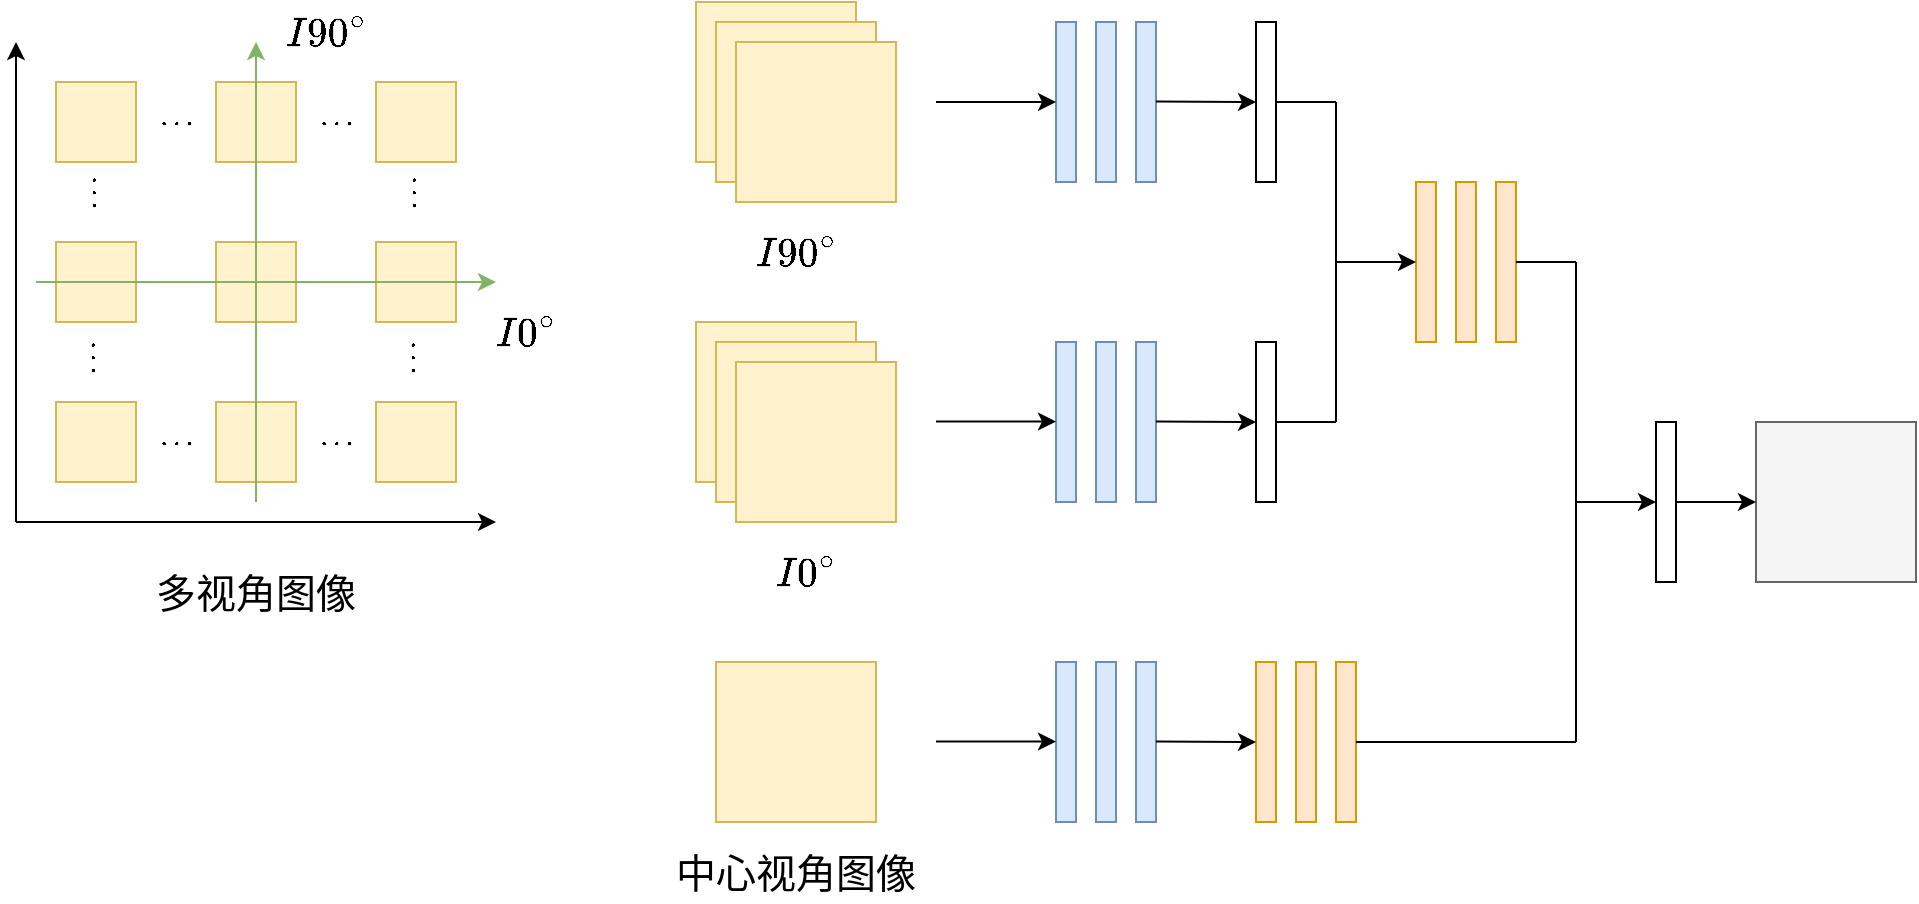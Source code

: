 <mxfile version="24.0.4" type="device">
  <diagram name="第 1 页" id="1V8jbKTIW-Sti8URjKSL">
    <mxGraphModel dx="1509" dy="955" grid="1" gridSize="10" guides="1" tooltips="1" connect="1" arrows="1" fold="1" page="1" pageScale="1" pageWidth="827" pageHeight="1169" math="1" shadow="0">
      <root>
        <mxCell id="0" />
        <mxCell id="1" parent="0" />
        <mxCell id="AGo7iytO6QtDiJ8JNtk2-1" value="" style="whiteSpace=wrap;html=1;aspect=fixed;fillColor=#fff2cc;strokeColor=#d6b656;" vertex="1" parent="1">
          <mxGeometry x="160" y="70" width="40" height="40" as="geometry" />
        </mxCell>
        <mxCell id="AGo7iytO6QtDiJ8JNtk2-2" value="" style="whiteSpace=wrap;html=1;aspect=fixed;fillColor=#fff2cc;strokeColor=#d6b656;" vertex="1" parent="1">
          <mxGeometry x="240" y="70" width="40" height="40" as="geometry" />
        </mxCell>
        <mxCell id="AGo7iytO6QtDiJ8JNtk2-3" value="" style="whiteSpace=wrap;html=1;aspect=fixed;fillColor=#fff2cc;strokeColor=#d6b656;" vertex="1" parent="1">
          <mxGeometry x="320" y="70" width="40" height="40" as="geometry" />
        </mxCell>
        <mxCell id="AGo7iytO6QtDiJ8JNtk2-4" value="" style="whiteSpace=wrap;html=1;aspect=fixed;fillColor=#fff2cc;strokeColor=#d6b656;" vertex="1" parent="1">
          <mxGeometry x="160" y="150" width="40" height="40" as="geometry" />
        </mxCell>
        <mxCell id="AGo7iytO6QtDiJ8JNtk2-5" value="" style="whiteSpace=wrap;html=1;aspect=fixed;fillColor=#fff2cc;strokeColor=#d6b656;" vertex="1" parent="1">
          <mxGeometry x="240" y="150" width="40" height="40" as="geometry" />
        </mxCell>
        <mxCell id="AGo7iytO6QtDiJ8JNtk2-6" value="" style="whiteSpace=wrap;html=1;aspect=fixed;fillColor=#fff2cc;strokeColor=#d6b656;" vertex="1" parent="1">
          <mxGeometry x="320" y="150" width="40" height="40" as="geometry" />
        </mxCell>
        <mxCell id="AGo7iytO6QtDiJ8JNtk2-7" value="" style="whiteSpace=wrap;html=1;aspect=fixed;fillColor=#fff2cc;strokeColor=#d6b656;" vertex="1" parent="1">
          <mxGeometry x="160" y="230" width="40" height="40" as="geometry" />
        </mxCell>
        <mxCell id="AGo7iytO6QtDiJ8JNtk2-8" value="" style="whiteSpace=wrap;html=1;aspect=fixed;fillColor=#fff2cc;strokeColor=#d6b656;" vertex="1" parent="1">
          <mxGeometry x="240" y="230" width="40" height="40" as="geometry" />
        </mxCell>
        <mxCell id="AGo7iytO6QtDiJ8JNtk2-9" value="" style="whiteSpace=wrap;html=1;aspect=fixed;fillColor=#fff2cc;strokeColor=#d6b656;" vertex="1" parent="1">
          <mxGeometry x="320" y="230" width="40" height="40" as="geometry" />
        </mxCell>
        <mxCell id="AGo7iytO6QtDiJ8JNtk2-10" value="" style="endArrow=classic;html=1;rounded=0;" edge="1" parent="1">
          <mxGeometry width="50" height="50" relative="1" as="geometry">
            <mxPoint x="140" y="290" as="sourcePoint" />
            <mxPoint x="140" y="50" as="targetPoint" />
          </mxGeometry>
        </mxCell>
        <mxCell id="AGo7iytO6QtDiJ8JNtk2-11" value="" style="endArrow=classic;html=1;rounded=0;" edge="1" parent="1">
          <mxGeometry width="50" height="50" relative="1" as="geometry">
            <mxPoint x="140" y="290" as="sourcePoint" />
            <mxPoint x="380" y="290" as="targetPoint" />
          </mxGeometry>
        </mxCell>
        <mxCell id="AGo7iytO6QtDiJ8JNtk2-12" value="" style="endArrow=classic;html=1;rounded=0;fillColor=#d5e8d4;strokeColor=#82b366;" edge="1" parent="1">
          <mxGeometry width="50" height="50" relative="1" as="geometry">
            <mxPoint x="150" y="170" as="sourcePoint" />
            <mxPoint x="380" y="170" as="targetPoint" />
          </mxGeometry>
        </mxCell>
        <mxCell id="AGo7iytO6QtDiJ8JNtk2-13" value="" style="endArrow=classic;html=1;rounded=0;fillColor=#d5e8d4;strokeColor=#82b366;" edge="1" parent="1">
          <mxGeometry width="50" height="50" relative="1" as="geometry">
            <mxPoint x="260" y="280" as="sourcePoint" />
            <mxPoint x="260" y="50" as="targetPoint" />
          </mxGeometry>
        </mxCell>
        <mxCell id="AGo7iytO6QtDiJ8JNtk2-14" value="" style="whiteSpace=wrap;html=1;aspect=fixed;fillColor=#fff2cc;strokeColor=#d6b656;" vertex="1" parent="1">
          <mxGeometry x="490" y="360" width="80" height="80" as="geometry" />
        </mxCell>
        <mxCell id="AGo7iytO6QtDiJ8JNtk2-15" value="中心视角图像" style="text;html=1;align=center;verticalAlign=middle;whiteSpace=wrap;rounded=0;fontFamily=宋体;fontSize=20;" vertex="1" parent="1">
          <mxGeometry x="440" y="450" width="180" height="30" as="geometry" />
        </mxCell>
        <mxCell id="AGo7iytO6QtDiJ8JNtk2-16" value="多视角图像" style="text;html=1;align=center;verticalAlign=middle;whiteSpace=wrap;rounded=0;fontFamily=宋体;fontSize=20;" vertex="1" parent="1">
          <mxGeometry x="200" y="310" width="120" height="30" as="geometry" />
        </mxCell>
        <mxCell id="AGo7iytO6QtDiJ8JNtk2-17" value="$$I0^{\circ}$$" style="text;html=1;align=center;verticalAlign=middle;whiteSpace=wrap;rounded=0;fontFamily=Times New Roman;fontSize=20;" vertex="1" parent="1">
          <mxGeometry x="370" y="180" width="50" height="30" as="geometry" />
        </mxCell>
        <mxCell id="AGo7iytO6QtDiJ8JNtk2-18" value="$$I90^{\circ}$$" style="text;html=1;align=center;verticalAlign=middle;whiteSpace=wrap;rounded=0;fontFamily=Times New Roman;fontSize=20;" vertex="1" parent="1">
          <mxGeometry x="270" y="30" width="50" height="30" as="geometry" />
        </mxCell>
        <mxCell id="AGo7iytO6QtDiJ8JNtk2-19" value="$$\cdots$$" style="text;html=1;align=center;verticalAlign=middle;whiteSpace=wrap;rounded=0;" vertex="1" parent="1">
          <mxGeometry x="200" y="75" width="40" height="30" as="geometry" />
        </mxCell>
        <mxCell id="AGo7iytO6QtDiJ8JNtk2-20" value="$$\cdots$$" style="text;html=1;align=center;verticalAlign=middle;whiteSpace=wrap;rounded=0;" vertex="1" parent="1">
          <mxGeometry x="280" y="75" width="40" height="30" as="geometry" />
        </mxCell>
        <mxCell id="AGo7iytO6QtDiJ8JNtk2-21" value="$$\cdots$$" style="text;html=1;align=center;verticalAlign=middle;whiteSpace=wrap;rounded=0;" vertex="1" parent="1">
          <mxGeometry x="200" y="235" width="40" height="30" as="geometry" />
        </mxCell>
        <mxCell id="AGo7iytO6QtDiJ8JNtk2-22" value="$$\cdots$$" style="text;html=1;align=center;verticalAlign=middle;whiteSpace=wrap;rounded=0;" vertex="1" parent="1">
          <mxGeometry x="280" y="235" width="40" height="30" as="geometry" />
        </mxCell>
        <mxCell id="AGo7iytO6QtDiJ8JNtk2-23" value="$$\cdots$$" style="text;html=1;align=center;verticalAlign=middle;whiteSpace=wrap;rounded=0;rotation=90;" vertex="1" parent="1">
          <mxGeometry x="162.5" y="192.5" width="35" height="30" as="geometry" />
        </mxCell>
        <mxCell id="AGo7iytO6QtDiJ8JNtk2-24" value="$$\cdots$$" style="text;html=1;align=center;verticalAlign=middle;whiteSpace=wrap;rounded=0;rotation=90;" vertex="1" parent="1">
          <mxGeometry x="322.5" y="192.5" width="35" height="30" as="geometry" />
        </mxCell>
        <mxCell id="AGo7iytO6QtDiJ8JNtk2-25" value="$$\cdots$$" style="text;html=1;align=center;verticalAlign=middle;whiteSpace=wrap;rounded=0;rotation=90;" vertex="1" parent="1">
          <mxGeometry x="162.5" y="110" width="35" height="30" as="geometry" />
        </mxCell>
        <mxCell id="AGo7iytO6QtDiJ8JNtk2-26" value="$$\cdots$$" style="text;html=1;align=center;verticalAlign=middle;whiteSpace=wrap;rounded=0;rotation=90;" vertex="1" parent="1">
          <mxGeometry x="322.5" y="110" width="35" height="30" as="geometry" />
        </mxCell>
        <mxCell id="AGo7iytO6QtDiJ8JNtk2-27" value="" style="rounded=0;whiteSpace=wrap;html=1;fillColor=#dae8fc;strokeColor=#6c8ebf;" vertex="1" parent="1">
          <mxGeometry x="660" y="40" width="10" height="80" as="geometry" />
        </mxCell>
        <mxCell id="AGo7iytO6QtDiJ8JNtk2-28" value="" style="whiteSpace=wrap;html=1;aspect=fixed;fillColor=#fff2cc;strokeColor=#d6b656;" vertex="1" parent="1">
          <mxGeometry x="480" y="30" width="80" height="80" as="geometry" />
        </mxCell>
        <mxCell id="AGo7iytO6QtDiJ8JNtk2-29" value="" style="whiteSpace=wrap;html=1;aspect=fixed;fillColor=#fff2cc;strokeColor=#d6b656;" vertex="1" parent="1">
          <mxGeometry x="490" y="40" width="80" height="80" as="geometry" />
        </mxCell>
        <mxCell id="AGo7iytO6QtDiJ8JNtk2-30" value="" style="whiteSpace=wrap;html=1;aspect=fixed;fillColor=#fff2cc;strokeColor=#d6b656;" vertex="1" parent="1">
          <mxGeometry x="500" y="50" width="80" height="80" as="geometry" />
        </mxCell>
        <mxCell id="AGo7iytO6QtDiJ8JNtk2-31" value="" style="whiteSpace=wrap;html=1;aspect=fixed;fillColor=#fff2cc;strokeColor=#d6b656;" vertex="1" parent="1">
          <mxGeometry x="480" y="190" width="80" height="80" as="geometry" />
        </mxCell>
        <mxCell id="AGo7iytO6QtDiJ8JNtk2-32" value="" style="whiteSpace=wrap;html=1;aspect=fixed;fillColor=#fff2cc;strokeColor=#d6b656;" vertex="1" parent="1">
          <mxGeometry x="490" y="200" width="80" height="80" as="geometry" />
        </mxCell>
        <mxCell id="AGo7iytO6QtDiJ8JNtk2-33" value="" style="whiteSpace=wrap;html=1;aspect=fixed;fillColor=#fff2cc;strokeColor=#d6b656;" vertex="1" parent="1">
          <mxGeometry x="500" y="210" width="80" height="80" as="geometry" />
        </mxCell>
        <mxCell id="AGo7iytO6QtDiJ8JNtk2-34" value="$$I90^{\circ}$$" style="text;html=1;align=center;verticalAlign=middle;whiteSpace=wrap;rounded=0;fontFamily=Times New Roman;fontSize=20;" vertex="1" parent="1">
          <mxGeometry x="505" y="140" width="50" height="30" as="geometry" />
        </mxCell>
        <mxCell id="AGo7iytO6QtDiJ8JNtk2-35" value="$$I0^{\circ}$$" style="text;html=1;align=center;verticalAlign=middle;whiteSpace=wrap;rounded=0;fontFamily=Times New Roman;fontSize=20;" vertex="1" parent="1">
          <mxGeometry x="510" y="300" width="50" height="30" as="geometry" />
        </mxCell>
        <mxCell id="AGo7iytO6QtDiJ8JNtk2-36" value="" style="rounded=0;whiteSpace=wrap;html=1;fillColor=#dae8fc;strokeColor=#6c8ebf;" vertex="1" parent="1">
          <mxGeometry x="680" y="40" width="10" height="80" as="geometry" />
        </mxCell>
        <mxCell id="AGo7iytO6QtDiJ8JNtk2-37" value="" style="rounded=0;whiteSpace=wrap;html=1;fillColor=#dae8fc;strokeColor=#6c8ebf;" vertex="1" parent="1">
          <mxGeometry x="700" y="40" width="10" height="80" as="geometry" />
        </mxCell>
        <mxCell id="AGo7iytO6QtDiJ8JNtk2-38" value="" style="rounded=0;whiteSpace=wrap;html=1;fillColor=#dae8fc;strokeColor=#6c8ebf;" vertex="1" parent="1">
          <mxGeometry x="660" y="200" width="10" height="80" as="geometry" />
        </mxCell>
        <mxCell id="AGo7iytO6QtDiJ8JNtk2-39" value="" style="rounded=0;whiteSpace=wrap;html=1;fillColor=#dae8fc;strokeColor=#6c8ebf;" vertex="1" parent="1">
          <mxGeometry x="680" y="200" width="10" height="80" as="geometry" />
        </mxCell>
        <mxCell id="AGo7iytO6QtDiJ8JNtk2-40" value="" style="rounded=0;whiteSpace=wrap;html=1;fillColor=#dae8fc;strokeColor=#6c8ebf;" vertex="1" parent="1">
          <mxGeometry x="700" y="200" width="10" height="80" as="geometry" />
        </mxCell>
        <mxCell id="AGo7iytO6QtDiJ8JNtk2-41" value="" style="rounded=0;whiteSpace=wrap;html=1;" vertex="1" parent="1">
          <mxGeometry x="760" y="40" width="10" height="80" as="geometry" />
        </mxCell>
        <mxCell id="AGo7iytO6QtDiJ8JNtk2-42" value="" style="rounded=0;whiteSpace=wrap;html=1;" vertex="1" parent="1">
          <mxGeometry x="760" y="200" width="10" height="80" as="geometry" />
        </mxCell>
        <mxCell id="AGo7iytO6QtDiJ8JNtk2-43" value="" style="rounded=0;whiteSpace=wrap;html=1;fillColor=#dae8fc;strokeColor=#6c8ebf;" vertex="1" parent="1">
          <mxGeometry x="660" y="360" width="10" height="80" as="geometry" />
        </mxCell>
        <mxCell id="AGo7iytO6QtDiJ8JNtk2-44" value="" style="rounded=0;whiteSpace=wrap;html=1;fillColor=#dae8fc;strokeColor=#6c8ebf;" vertex="1" parent="1">
          <mxGeometry x="680" y="360" width="10" height="80" as="geometry" />
        </mxCell>
        <mxCell id="AGo7iytO6QtDiJ8JNtk2-45" value="" style="rounded=0;whiteSpace=wrap;html=1;fillColor=#dae8fc;strokeColor=#6c8ebf;" vertex="1" parent="1">
          <mxGeometry x="700" y="360" width="10" height="80" as="geometry" />
        </mxCell>
        <mxCell id="AGo7iytO6QtDiJ8JNtk2-46" value="" style="rounded=0;whiteSpace=wrap;html=1;fillColor=#ffe6cc;strokeColor=#d79b00;" vertex="1" parent="1">
          <mxGeometry x="760" y="360" width="10" height="80" as="geometry" />
        </mxCell>
        <mxCell id="AGo7iytO6QtDiJ8JNtk2-47" value="" style="rounded=0;whiteSpace=wrap;html=1;fillColor=#ffe6cc;strokeColor=#d79b00;" vertex="1" parent="1">
          <mxGeometry x="780" y="360" width="10" height="80" as="geometry" />
        </mxCell>
        <mxCell id="AGo7iytO6QtDiJ8JNtk2-48" value="" style="rounded=0;whiteSpace=wrap;html=1;fillColor=#ffe6cc;strokeColor=#d79b00;" vertex="1" parent="1">
          <mxGeometry x="800" y="360" width="10" height="80" as="geometry" />
        </mxCell>
        <mxCell id="AGo7iytO6QtDiJ8JNtk2-49" value="" style="endArrow=none;html=1;rounded=0;entryX=1;entryY=0.5;entryDx=0;entryDy=0;" edge="1" parent="1" target="AGo7iytO6QtDiJ8JNtk2-48">
          <mxGeometry width="50" height="50" relative="1" as="geometry">
            <mxPoint x="920" y="400" as="sourcePoint" />
            <mxPoint x="920" y="290" as="targetPoint" />
          </mxGeometry>
        </mxCell>
        <mxCell id="AGo7iytO6QtDiJ8JNtk2-50" value="" style="rounded=0;whiteSpace=wrap;html=1;fillColor=#ffe6cc;strokeColor=#d79b00;" vertex="1" parent="1">
          <mxGeometry x="840" y="120" width="10" height="80" as="geometry" />
        </mxCell>
        <mxCell id="AGo7iytO6QtDiJ8JNtk2-51" value="" style="rounded=0;whiteSpace=wrap;html=1;fillColor=#ffe6cc;strokeColor=#d79b00;" vertex="1" parent="1">
          <mxGeometry x="860" y="120" width="10" height="80" as="geometry" />
        </mxCell>
        <mxCell id="AGo7iytO6QtDiJ8JNtk2-52" value="" style="rounded=0;whiteSpace=wrap;html=1;fillColor=#ffe6cc;strokeColor=#d79b00;" vertex="1" parent="1">
          <mxGeometry x="880" y="120" width="10" height="80" as="geometry" />
        </mxCell>
        <mxCell id="AGo7iytO6QtDiJ8JNtk2-53" value="" style="endArrow=classic;html=1;rounded=0;entryX=0;entryY=0.5;entryDx=0;entryDy=0;" edge="1" parent="1" target="AGo7iytO6QtDiJ8JNtk2-27">
          <mxGeometry width="50" height="50" relative="1" as="geometry">
            <mxPoint x="600" y="80" as="sourcePoint" />
            <mxPoint x="800" y="210" as="targetPoint" />
          </mxGeometry>
        </mxCell>
        <mxCell id="AGo7iytO6QtDiJ8JNtk2-54" value="" style="endArrow=classic;html=1;rounded=0;entryX=0;entryY=0.5;entryDx=0;entryDy=0;" edge="1" parent="1">
          <mxGeometry width="50" height="50" relative="1" as="geometry">
            <mxPoint x="600" y="239.76" as="sourcePoint" />
            <mxPoint x="660" y="239.76" as="targetPoint" />
          </mxGeometry>
        </mxCell>
        <mxCell id="AGo7iytO6QtDiJ8JNtk2-55" value="" style="endArrow=classic;html=1;rounded=0;entryX=0;entryY=0.5;entryDx=0;entryDy=0;" edge="1" parent="1" target="AGo7iytO6QtDiJ8JNtk2-41">
          <mxGeometry width="50" height="50" relative="1" as="geometry">
            <mxPoint x="710" y="79.76" as="sourcePoint" />
            <mxPoint x="750" y="80" as="targetPoint" />
          </mxGeometry>
        </mxCell>
        <mxCell id="AGo7iytO6QtDiJ8JNtk2-56" value="" style="endArrow=classic;html=1;rounded=0;entryX=0;entryY=0.5;entryDx=0;entryDy=0;" edge="1" parent="1" target="AGo7iytO6QtDiJ8JNtk2-42">
          <mxGeometry width="50" height="50" relative="1" as="geometry">
            <mxPoint x="710" y="239.76" as="sourcePoint" />
            <mxPoint x="750" y="240" as="targetPoint" />
          </mxGeometry>
        </mxCell>
        <mxCell id="AGo7iytO6QtDiJ8JNtk2-57" value="" style="endArrow=classic;html=1;rounded=0;entryX=0;entryY=0.5;entryDx=0;entryDy=0;" edge="1" parent="1">
          <mxGeometry width="50" height="50" relative="1" as="geometry">
            <mxPoint x="600" y="399.76" as="sourcePoint" />
            <mxPoint x="660" y="399.76" as="targetPoint" />
          </mxGeometry>
        </mxCell>
        <mxCell id="AGo7iytO6QtDiJ8JNtk2-58" value="" style="endArrow=classic;html=1;rounded=0;entryX=0;entryY=0.5;entryDx=0;entryDy=0;" edge="1" parent="1">
          <mxGeometry width="50" height="50" relative="1" as="geometry">
            <mxPoint x="710" y="399.76" as="sourcePoint" />
            <mxPoint x="760" y="400" as="targetPoint" />
          </mxGeometry>
        </mxCell>
        <mxCell id="AGo7iytO6QtDiJ8JNtk2-59" value="" style="endArrow=none;html=1;rounded=0;entryX=1;entryY=0.5;entryDx=0;entryDy=0;" edge="1" parent="1" target="AGo7iytO6QtDiJ8JNtk2-42">
          <mxGeometry width="50" height="50" relative="1" as="geometry">
            <mxPoint x="800" y="240" as="sourcePoint" />
            <mxPoint x="910" y="210" as="targetPoint" />
          </mxGeometry>
        </mxCell>
        <mxCell id="AGo7iytO6QtDiJ8JNtk2-60" value="" style="endArrow=none;html=1;rounded=0;entryX=1;entryY=0.5;entryDx=0;entryDy=0;" edge="1" parent="1">
          <mxGeometry width="50" height="50" relative="1" as="geometry">
            <mxPoint x="800" y="80" as="sourcePoint" />
            <mxPoint x="770" y="80" as="targetPoint" />
          </mxGeometry>
        </mxCell>
        <mxCell id="AGo7iytO6QtDiJ8JNtk2-61" value="" style="endArrow=none;html=1;rounded=0;" edge="1" parent="1">
          <mxGeometry width="50" height="50" relative="1" as="geometry">
            <mxPoint x="800" y="240" as="sourcePoint" />
            <mxPoint x="800" y="80" as="targetPoint" />
          </mxGeometry>
        </mxCell>
        <mxCell id="AGo7iytO6QtDiJ8JNtk2-62" value="" style="endArrow=classic;html=1;rounded=0;entryX=0;entryY=0.5;entryDx=0;entryDy=0;" edge="1" parent="1">
          <mxGeometry width="50" height="50" relative="1" as="geometry">
            <mxPoint x="800" y="160" as="sourcePoint" />
            <mxPoint x="840" y="160" as="targetPoint" />
          </mxGeometry>
        </mxCell>
        <mxCell id="AGo7iytO6QtDiJ8JNtk2-63" value="" style="rounded=0;whiteSpace=wrap;html=1;" vertex="1" parent="1">
          <mxGeometry x="960" y="240" width="10" height="80" as="geometry" />
        </mxCell>
        <mxCell id="AGo7iytO6QtDiJ8JNtk2-64" value="" style="whiteSpace=wrap;html=1;aspect=fixed;fillColor=#f5f5f5;strokeColor=#666666;fontColor=#333333;" vertex="1" parent="1">
          <mxGeometry x="1010" y="240" width="80" height="80" as="geometry" />
        </mxCell>
        <mxCell id="AGo7iytO6QtDiJ8JNtk2-65" value="" style="endArrow=classic;html=1;rounded=0;entryX=0;entryY=0.5;entryDx=0;entryDy=0;" edge="1" parent="1">
          <mxGeometry width="50" height="50" relative="1" as="geometry">
            <mxPoint x="970" y="280" as="sourcePoint" />
            <mxPoint x="1010" y="280" as="targetPoint" />
          </mxGeometry>
        </mxCell>
        <mxCell id="AGo7iytO6QtDiJ8JNtk2-66" value="" style="endArrow=none;html=1;rounded=0;entryX=1;entryY=0.5;entryDx=0;entryDy=0;" edge="1" parent="1" target="AGo7iytO6QtDiJ8JNtk2-52">
          <mxGeometry width="50" height="50" relative="1" as="geometry">
            <mxPoint x="920" y="160" as="sourcePoint" />
            <mxPoint x="1000" y="320" as="targetPoint" />
          </mxGeometry>
        </mxCell>
        <mxCell id="AGo7iytO6QtDiJ8JNtk2-67" value="" style="endArrow=none;html=1;rounded=0;" edge="1" parent="1">
          <mxGeometry width="50" height="50" relative="1" as="geometry">
            <mxPoint x="920" y="400" as="sourcePoint" />
            <mxPoint x="920" y="160" as="targetPoint" />
          </mxGeometry>
        </mxCell>
        <mxCell id="AGo7iytO6QtDiJ8JNtk2-68" value="" style="endArrow=classic;html=1;rounded=0;entryX=0;entryY=0.5;entryDx=0;entryDy=0;" edge="1" parent="1">
          <mxGeometry width="50" height="50" relative="1" as="geometry">
            <mxPoint x="920" y="280" as="sourcePoint" />
            <mxPoint x="960" y="280" as="targetPoint" />
          </mxGeometry>
        </mxCell>
      </root>
    </mxGraphModel>
  </diagram>
</mxfile>
